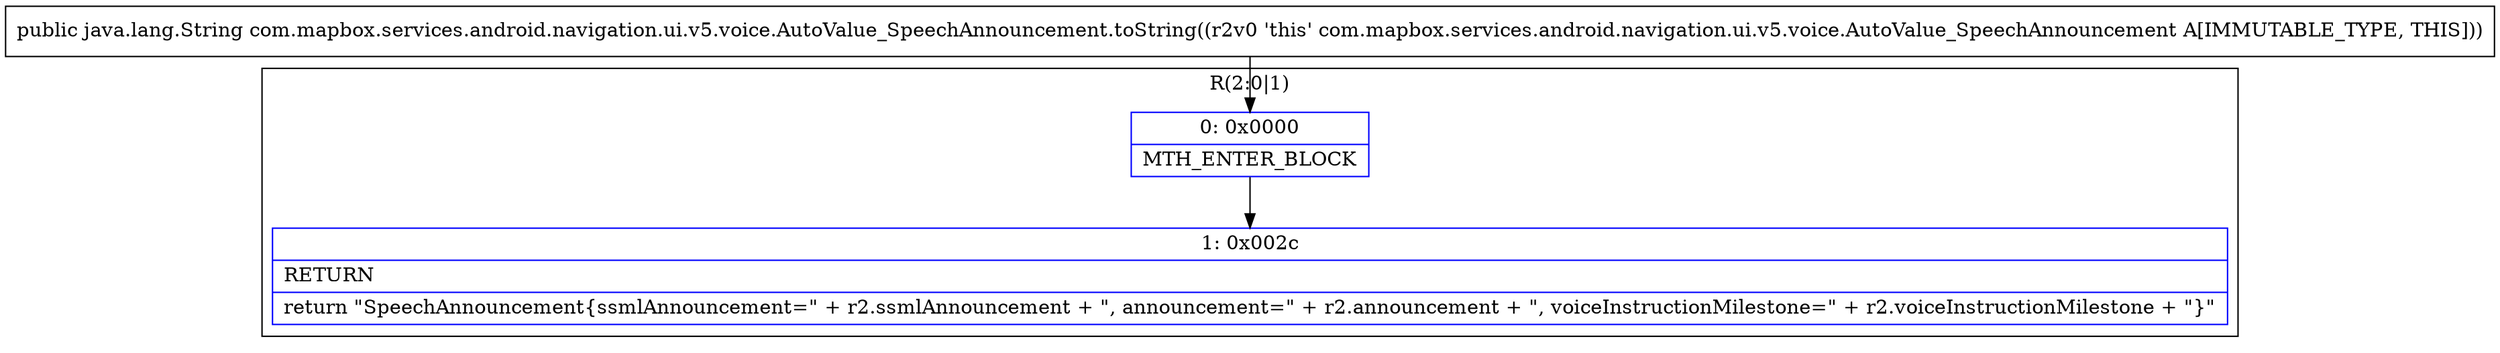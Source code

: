 digraph "CFG forcom.mapbox.services.android.navigation.ui.v5.voice.AutoValue_SpeechAnnouncement.toString()Ljava\/lang\/String;" {
subgraph cluster_Region_1747793648 {
label = "R(2:0|1)";
node [shape=record,color=blue];
Node_0 [shape=record,label="{0\:\ 0x0000|MTH_ENTER_BLOCK\l}"];
Node_1 [shape=record,label="{1\:\ 0x002c|RETURN\l|return \"SpeechAnnouncement\{ssmlAnnouncement=\" + r2.ssmlAnnouncement + \", announcement=\" + r2.announcement + \", voiceInstructionMilestone=\" + r2.voiceInstructionMilestone + \"\}\"\l}"];
}
MethodNode[shape=record,label="{public java.lang.String com.mapbox.services.android.navigation.ui.v5.voice.AutoValue_SpeechAnnouncement.toString((r2v0 'this' com.mapbox.services.android.navigation.ui.v5.voice.AutoValue_SpeechAnnouncement A[IMMUTABLE_TYPE, THIS])) }"];
MethodNode -> Node_0;
Node_0 -> Node_1;
}

